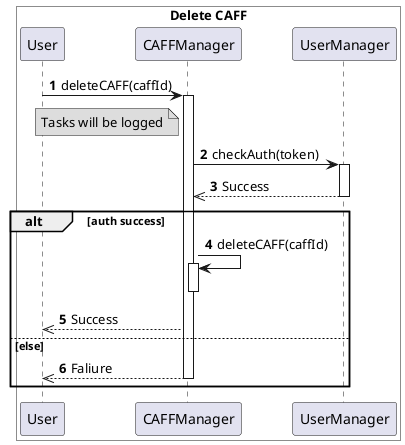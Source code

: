 @startuml
autonumber 1

box "Delete CAFF" #FFF

User -> CAFFManager: deleteCAFF(caffId)
activate CAFFManager

note left of CAFFManager #DDD
Tasks will be logged
end note

CAFFManager -> UserManager: checkAuth(token)
activate UserManager

CAFFManager <<-- UserManager: Success
deactivate UserManager

alt auth success

CAFFManager -> CAFFManager: deleteCAFF(caffId)
activate CAFFManager


deactivate CAFFManager

CAFFManager -->> User: Success

else else

CAFFManager -->> User: Faliure
deactivate CAFFManager

end

end box

@enduml